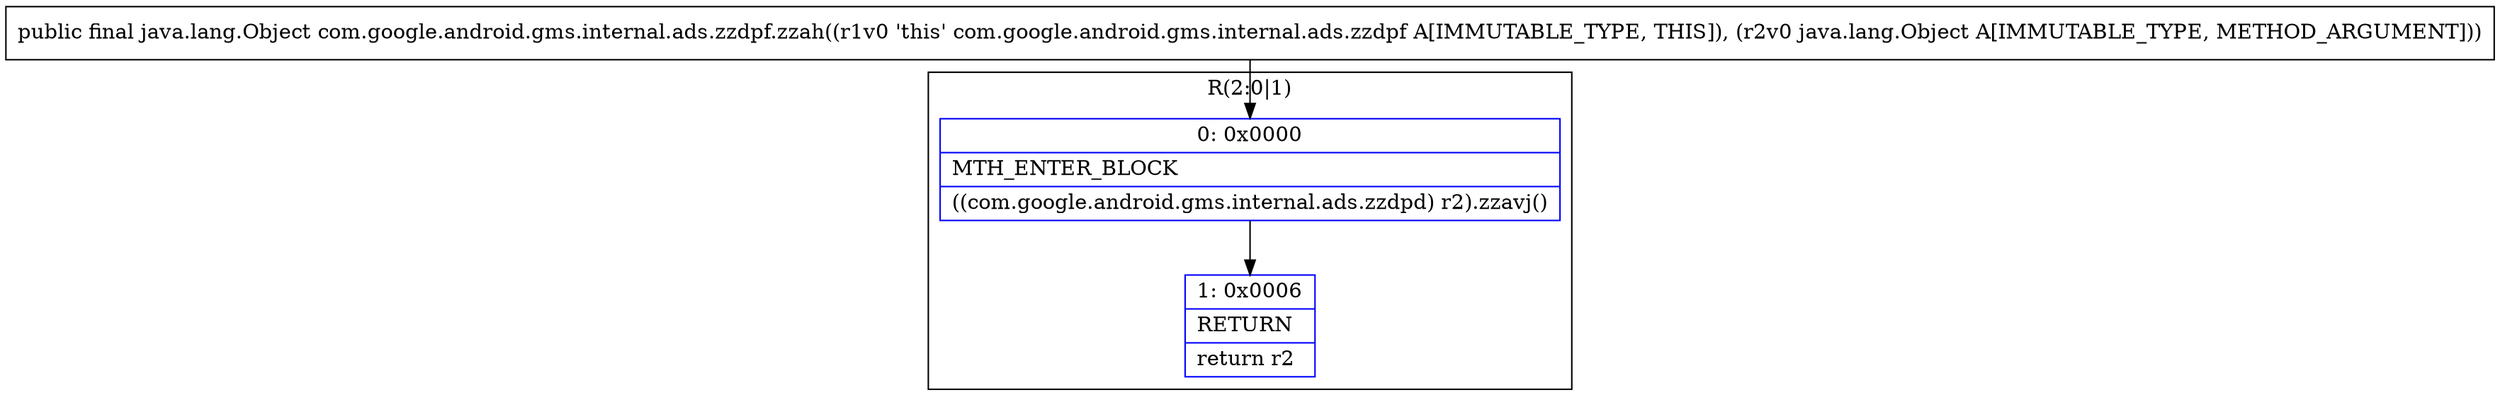 digraph "CFG forcom.google.android.gms.internal.ads.zzdpf.zzah(Ljava\/lang\/Object;)Ljava\/lang\/Object;" {
subgraph cluster_Region_229327126 {
label = "R(2:0|1)";
node [shape=record,color=blue];
Node_0 [shape=record,label="{0\:\ 0x0000|MTH_ENTER_BLOCK\l|((com.google.android.gms.internal.ads.zzdpd) r2).zzavj()\l}"];
Node_1 [shape=record,label="{1\:\ 0x0006|RETURN\l|return r2\l}"];
}
MethodNode[shape=record,label="{public final java.lang.Object com.google.android.gms.internal.ads.zzdpf.zzah((r1v0 'this' com.google.android.gms.internal.ads.zzdpf A[IMMUTABLE_TYPE, THIS]), (r2v0 java.lang.Object A[IMMUTABLE_TYPE, METHOD_ARGUMENT])) }"];
MethodNode -> Node_0;
Node_0 -> Node_1;
}

